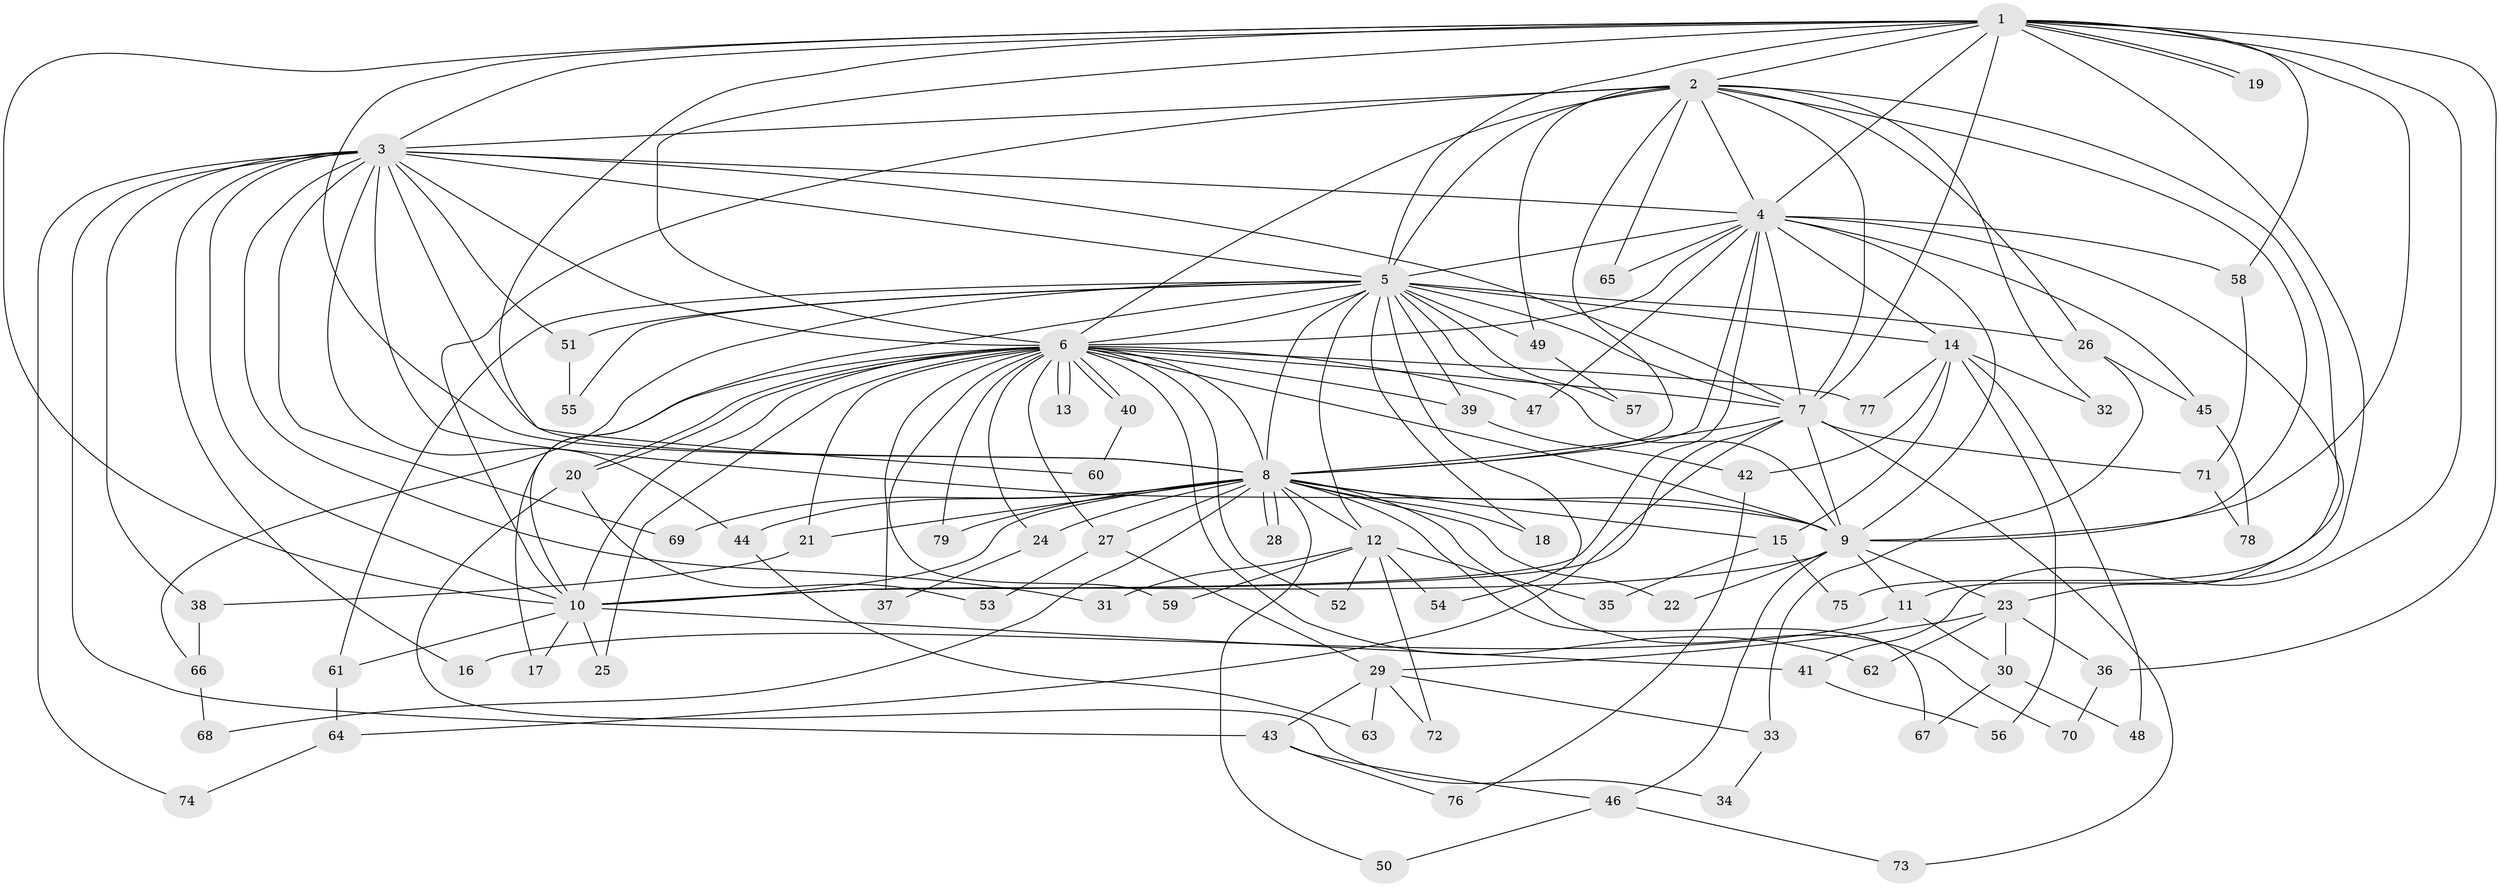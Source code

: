 // coarse degree distribution, {14: 0.017241379310344827, 13: 0.017241379310344827, 16: 0.034482758620689655, 17: 0.017241379310344827, 25: 0.017241379310344827, 12: 0.017241379310344827, 23: 0.017241379310344827, 4: 0.1206896551724138, 8: 0.017241379310344827, 2: 0.46551724137931033, 9: 0.017241379310344827, 3: 0.20689655172413793, 5: 0.017241379310344827, 6: 0.017241379310344827}
// Generated by graph-tools (version 1.1) at 2025/23/03/03/25 07:23:40]
// undirected, 79 vertices, 183 edges
graph export_dot {
graph [start="1"]
  node [color=gray90,style=filled];
  1;
  2;
  3;
  4;
  5;
  6;
  7;
  8;
  9;
  10;
  11;
  12;
  13;
  14;
  15;
  16;
  17;
  18;
  19;
  20;
  21;
  22;
  23;
  24;
  25;
  26;
  27;
  28;
  29;
  30;
  31;
  32;
  33;
  34;
  35;
  36;
  37;
  38;
  39;
  40;
  41;
  42;
  43;
  44;
  45;
  46;
  47;
  48;
  49;
  50;
  51;
  52;
  53;
  54;
  55;
  56;
  57;
  58;
  59;
  60;
  61;
  62;
  63;
  64;
  65;
  66;
  67;
  68;
  69;
  70;
  71;
  72;
  73;
  74;
  75;
  76;
  77;
  78;
  79;
  1 -- 2;
  1 -- 3;
  1 -- 4;
  1 -- 5;
  1 -- 6;
  1 -- 7;
  1 -- 8;
  1 -- 9;
  1 -- 10;
  1 -- 11;
  1 -- 19;
  1 -- 19;
  1 -- 36;
  1 -- 41;
  1 -- 58;
  1 -- 60;
  2 -- 3;
  2 -- 4;
  2 -- 5;
  2 -- 6;
  2 -- 7;
  2 -- 8;
  2 -- 9;
  2 -- 10;
  2 -- 26;
  2 -- 32;
  2 -- 49;
  2 -- 65;
  2 -- 75;
  3 -- 4;
  3 -- 5;
  3 -- 6;
  3 -- 7;
  3 -- 8;
  3 -- 9;
  3 -- 10;
  3 -- 16;
  3 -- 31;
  3 -- 38;
  3 -- 43;
  3 -- 44;
  3 -- 51;
  3 -- 69;
  3 -- 74;
  4 -- 5;
  4 -- 6;
  4 -- 7;
  4 -- 8;
  4 -- 9;
  4 -- 10;
  4 -- 14;
  4 -- 23;
  4 -- 45;
  4 -- 47;
  4 -- 58;
  4 -- 65;
  5 -- 6;
  5 -- 7;
  5 -- 8;
  5 -- 9;
  5 -- 10;
  5 -- 12;
  5 -- 14;
  5 -- 18;
  5 -- 26;
  5 -- 39;
  5 -- 49;
  5 -- 51;
  5 -- 54;
  5 -- 55;
  5 -- 57;
  5 -- 61;
  5 -- 66;
  6 -- 7;
  6 -- 8;
  6 -- 9;
  6 -- 10;
  6 -- 13;
  6 -- 13;
  6 -- 17;
  6 -- 20;
  6 -- 20;
  6 -- 21;
  6 -- 24;
  6 -- 25;
  6 -- 27;
  6 -- 37;
  6 -- 39;
  6 -- 40;
  6 -- 40;
  6 -- 47;
  6 -- 52;
  6 -- 59;
  6 -- 62;
  6 -- 77;
  6 -- 79;
  7 -- 8;
  7 -- 9;
  7 -- 10;
  7 -- 64;
  7 -- 71;
  7 -- 73;
  8 -- 9;
  8 -- 10;
  8 -- 12;
  8 -- 15;
  8 -- 18;
  8 -- 21;
  8 -- 22;
  8 -- 24;
  8 -- 27;
  8 -- 28;
  8 -- 28;
  8 -- 44;
  8 -- 50;
  8 -- 67;
  8 -- 68;
  8 -- 69;
  8 -- 70;
  8 -- 79;
  9 -- 10;
  9 -- 11;
  9 -- 22;
  9 -- 23;
  9 -- 46;
  10 -- 17;
  10 -- 25;
  10 -- 41;
  10 -- 61;
  11 -- 16;
  11 -- 30;
  12 -- 31;
  12 -- 35;
  12 -- 52;
  12 -- 54;
  12 -- 59;
  12 -- 72;
  14 -- 15;
  14 -- 32;
  14 -- 42;
  14 -- 48;
  14 -- 56;
  14 -- 77;
  15 -- 35;
  15 -- 75;
  20 -- 34;
  20 -- 53;
  21 -- 38;
  23 -- 29;
  23 -- 30;
  23 -- 36;
  23 -- 62;
  24 -- 37;
  26 -- 33;
  26 -- 45;
  27 -- 29;
  27 -- 53;
  29 -- 33;
  29 -- 43;
  29 -- 63;
  29 -- 72;
  30 -- 48;
  30 -- 67;
  33 -- 34;
  36 -- 70;
  38 -- 66;
  39 -- 42;
  40 -- 60;
  41 -- 56;
  42 -- 76;
  43 -- 46;
  43 -- 76;
  44 -- 63;
  45 -- 78;
  46 -- 50;
  46 -- 73;
  49 -- 57;
  51 -- 55;
  58 -- 71;
  61 -- 64;
  64 -- 74;
  66 -- 68;
  71 -- 78;
}
